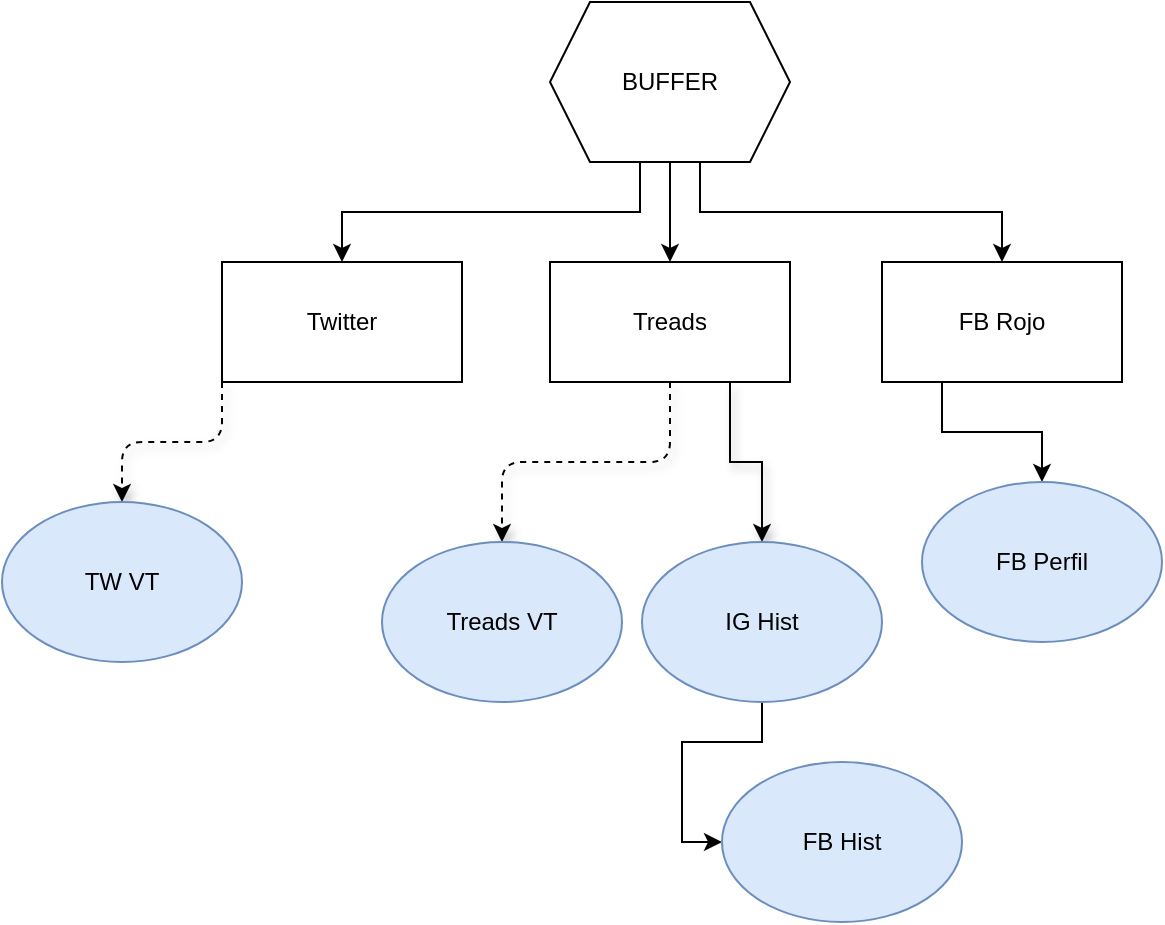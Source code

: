 <mxfile version="24.8.4">
  <diagram id="C5RBs43oDa-KdzZeNtuy" name="Page-1">
    <mxGraphModel dx="880" dy="452" grid="1" gridSize="10" guides="1" tooltips="1" connect="1" arrows="1" fold="1" page="1" pageScale="1" pageWidth="827" pageHeight="1169" math="0" shadow="0">
      <root>
        <mxCell id="WIyWlLk6GJQsqaUBKTNV-0" />
        <mxCell id="WIyWlLk6GJQsqaUBKTNV-1" parent="WIyWlLk6GJQsqaUBKTNV-0" />
        <mxCell id="XuLZ4rQPunAFKhHxTUOO-20" style="edgeStyle=orthogonalEdgeStyle;rounded=0;orthogonalLoop=1;jettySize=auto;html=1;exitX=0.375;exitY=1;exitDx=0;exitDy=0;entryX=0.5;entryY=0;entryDx=0;entryDy=0;" edge="1" parent="WIyWlLk6GJQsqaUBKTNV-1" source="XuLZ4rQPunAFKhHxTUOO-0" target="XuLZ4rQPunAFKhHxTUOO-1">
          <mxGeometry relative="1" as="geometry" />
        </mxCell>
        <mxCell id="XuLZ4rQPunAFKhHxTUOO-22" style="edgeStyle=orthogonalEdgeStyle;rounded=0;orthogonalLoop=1;jettySize=auto;html=1;exitX=0.5;exitY=1;exitDx=0;exitDy=0;entryX=0.5;entryY=0;entryDx=0;entryDy=0;" edge="1" parent="WIyWlLk6GJQsqaUBKTNV-1" source="XuLZ4rQPunAFKhHxTUOO-0" target="XuLZ4rQPunAFKhHxTUOO-13">
          <mxGeometry relative="1" as="geometry" />
        </mxCell>
        <mxCell id="XuLZ4rQPunAFKhHxTUOO-25" style="edgeStyle=orthogonalEdgeStyle;rounded=0;orthogonalLoop=1;jettySize=auto;html=1;exitX=0.625;exitY=1;exitDx=0;exitDy=0;entryX=0.5;entryY=0;entryDx=0;entryDy=0;" edge="1" parent="WIyWlLk6GJQsqaUBKTNV-1" source="XuLZ4rQPunAFKhHxTUOO-0" target="XuLZ4rQPunAFKhHxTUOO-23">
          <mxGeometry relative="1" as="geometry" />
        </mxCell>
        <mxCell id="XuLZ4rQPunAFKhHxTUOO-0" value="BUFFER" style="shape=hexagon;perimeter=hexagonPerimeter2;whiteSpace=wrap;html=1;fixedSize=1;" vertex="1" parent="WIyWlLk6GJQsqaUBKTNV-1">
          <mxGeometry x="354" y="50" width="120" height="80" as="geometry" />
        </mxCell>
        <mxCell id="XuLZ4rQPunAFKhHxTUOO-28" style="edgeStyle=orthogonalEdgeStyle;rounded=1;orthogonalLoop=1;jettySize=auto;html=1;exitX=0;exitY=1;exitDx=0;exitDy=0;entryX=0.5;entryY=0;entryDx=0;entryDy=0;shadow=1;strokeColor=default;curved=0;flowAnimation=0;dashed=1;" edge="1" parent="WIyWlLk6GJQsqaUBKTNV-1" source="XuLZ4rQPunAFKhHxTUOO-1" target="XuLZ4rQPunAFKhHxTUOO-27">
          <mxGeometry relative="1" as="geometry" />
        </mxCell>
        <mxCell id="XuLZ4rQPunAFKhHxTUOO-1" value="T&lt;span style=&quot;background-color: initial;&quot;&gt;witter&lt;/span&gt;" style="whiteSpace=wrap;html=1;" vertex="1" parent="WIyWlLk6GJQsqaUBKTNV-1">
          <mxGeometry x="190" y="180" width="120" height="60" as="geometry" />
        </mxCell>
        <mxCell id="XuLZ4rQPunAFKhHxTUOO-30" style="edgeStyle=orthogonalEdgeStyle;rounded=1;orthogonalLoop=1;jettySize=auto;html=1;exitX=0.5;exitY=1;exitDx=0;exitDy=0;entryX=0.5;entryY=0;entryDx=0;entryDy=0;shadow=1;dashed=1;strokeColor=default;align=center;verticalAlign=middle;fontFamily=Helvetica;fontSize=11;fontColor=default;labelBackgroundColor=default;endArrow=classic;flowAnimation=0;curved=0;" edge="1" parent="WIyWlLk6GJQsqaUBKTNV-1" source="XuLZ4rQPunAFKhHxTUOO-13" target="XuLZ4rQPunAFKhHxTUOO-29">
          <mxGeometry relative="1" as="geometry" />
        </mxCell>
        <mxCell id="XuLZ4rQPunAFKhHxTUOO-32" style="edgeStyle=orthogonalEdgeStyle;rounded=0;orthogonalLoop=1;jettySize=auto;html=1;exitX=0.75;exitY=1;exitDx=0;exitDy=0;shadow=1;strokeColor=default;align=center;verticalAlign=middle;fontFamily=Helvetica;fontSize=11;fontColor=default;labelBackgroundColor=default;endArrow=classic;flowAnimation=0;curved=0;" edge="1" parent="WIyWlLk6GJQsqaUBKTNV-1" source="XuLZ4rQPunAFKhHxTUOO-13" target="XuLZ4rQPunAFKhHxTUOO-31">
          <mxGeometry relative="1" as="geometry" />
        </mxCell>
        <mxCell id="XuLZ4rQPunAFKhHxTUOO-13" value="Treads" style="rounded=0;whiteSpace=wrap;html=1;" vertex="1" parent="WIyWlLk6GJQsqaUBKTNV-1">
          <mxGeometry x="354" y="180" width="120" height="60" as="geometry" />
        </mxCell>
        <mxCell id="XuLZ4rQPunAFKhHxTUOO-36" style="edgeStyle=orthogonalEdgeStyle;rounded=0;orthogonalLoop=1;jettySize=auto;html=1;exitX=0.25;exitY=1;exitDx=0;exitDy=0;entryX=0.5;entryY=0;entryDx=0;entryDy=0;" edge="1" parent="WIyWlLk6GJQsqaUBKTNV-1" source="XuLZ4rQPunAFKhHxTUOO-23" target="XuLZ4rQPunAFKhHxTUOO-35">
          <mxGeometry relative="1" as="geometry" />
        </mxCell>
        <mxCell id="XuLZ4rQPunAFKhHxTUOO-23" value="FB Rojo" style="rounded=0;whiteSpace=wrap;html=1;" vertex="1" parent="WIyWlLk6GJQsqaUBKTNV-1">
          <mxGeometry x="520" y="180" width="120" height="60" as="geometry" />
        </mxCell>
        <mxCell id="XuLZ4rQPunAFKhHxTUOO-27" value="TW VT" style="ellipse;whiteSpace=wrap;html=1;fillColor=#dae8fc;strokeColor=#6c8ebf;" vertex="1" parent="WIyWlLk6GJQsqaUBKTNV-1">
          <mxGeometry x="80" y="300" width="120" height="80" as="geometry" />
        </mxCell>
        <mxCell id="XuLZ4rQPunAFKhHxTUOO-29" value="Treads VT" style="ellipse;whiteSpace=wrap;html=1;fillColor=#dae8fc;strokeColor=#6c8ebf;" vertex="1" parent="WIyWlLk6GJQsqaUBKTNV-1">
          <mxGeometry x="270" y="320" width="120" height="80" as="geometry" />
        </mxCell>
        <mxCell id="XuLZ4rQPunAFKhHxTUOO-37" style="edgeStyle=orthogonalEdgeStyle;rounded=0;orthogonalLoop=1;jettySize=auto;html=1;exitX=0.5;exitY=1;exitDx=0;exitDy=0;entryX=0;entryY=0.5;entryDx=0;entryDy=0;" edge="1" parent="WIyWlLk6GJQsqaUBKTNV-1" source="XuLZ4rQPunAFKhHxTUOO-31" target="XuLZ4rQPunAFKhHxTUOO-33">
          <mxGeometry relative="1" as="geometry" />
        </mxCell>
        <mxCell id="XuLZ4rQPunAFKhHxTUOO-31" value="IG Hist" style="ellipse;whiteSpace=wrap;html=1;fillColor=#dae8fc;strokeColor=#6c8ebf;" vertex="1" parent="WIyWlLk6GJQsqaUBKTNV-1">
          <mxGeometry x="400" y="320" width="120" height="80" as="geometry" />
        </mxCell>
        <mxCell id="XuLZ4rQPunAFKhHxTUOO-33" value="FB Hist" style="ellipse;whiteSpace=wrap;html=1;fillColor=#dae8fc;strokeColor=#6c8ebf;" vertex="1" parent="WIyWlLk6GJQsqaUBKTNV-1">
          <mxGeometry x="440" y="430" width="120" height="80" as="geometry" />
        </mxCell>
        <mxCell id="XuLZ4rQPunAFKhHxTUOO-35" value="FB Perfil" style="ellipse;whiteSpace=wrap;html=1;fillColor=#dae8fc;strokeColor=#6c8ebf;" vertex="1" parent="WIyWlLk6GJQsqaUBKTNV-1">
          <mxGeometry x="540" y="290" width="120" height="80" as="geometry" />
        </mxCell>
      </root>
    </mxGraphModel>
  </diagram>
</mxfile>
